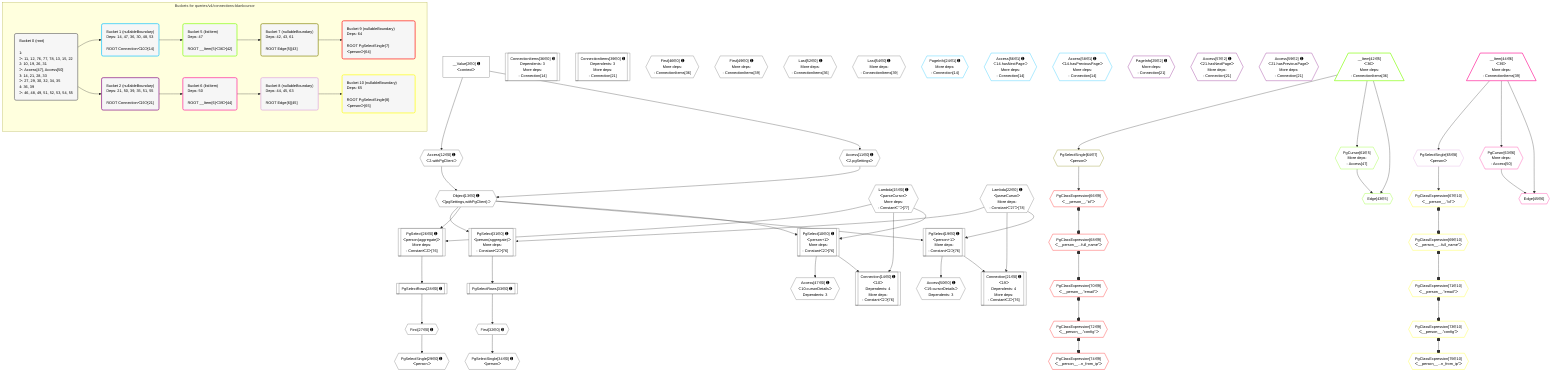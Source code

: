 %%{init: {'themeVariables': { 'fontSize': '12px'}}}%%
graph TD
    classDef path fill:#eee,stroke:#000,color:#000
    classDef plan fill:#fff,stroke-width:1px,color:#000
    classDef itemplan fill:#fff,stroke-width:2px,color:#000
    classDef unbatchedplan fill:#dff,stroke-width:1px,color:#000
    classDef sideeffectplan fill:#fcc,stroke-width:2px,color:#000
    classDef bucket fill:#f6f6f6,color:#000,stroke-width:2px,text-align:left

    subgraph "Buckets for queries/v4/connections-blankcursor"
    Bucket0("Bucket 0 (root)<br /><br />1: <br />ᐳ: 11, 12, 76, 77, 78, 13, 15, 22<br />2: 10, 19, 26, 31<br />ᐳ: Access[47], Access[50]<br />3: 14, 21, 28, 33<br />ᐳ: 27, 29, 30, 32, 34, 35<br />4: 36, 39<br />ᐳ: 46, 48, 49, 51, 52, 53, 54, 55"):::bucket
    Bucket1("Bucket 1 (nullableBoundary)<br />Deps: 14, 47, 36, 30, 48, 53<br /><br />ROOT Connectionᐸ10ᐳ[14]"):::bucket
    Bucket2("Bucket 2 (nullableBoundary)<br />Deps: 21, 50, 39, 35, 51, 55<br /><br />ROOT Connectionᐸ19ᐳ[21]"):::bucket
    Bucket5("Bucket 5 (listItem)<br />Deps: 47<br /><br />ROOT __Item{5}ᐸ36ᐳ[42]"):::bucket
    Bucket6("Bucket 6 (listItem)<br />Deps: 50<br /><br />ROOT __Item{6}ᐸ39ᐳ[44]"):::bucket
    Bucket7("Bucket 7 (nullableBoundary)<br />Deps: 42, 43, 61<br /><br />ROOT Edge{5}[43]"):::bucket
    Bucket8("Bucket 8 (nullableBoundary)<br />Deps: 44, 45, 63<br /><br />ROOT Edge{6}[45]"):::bucket
    Bucket9("Bucket 9 (nullableBoundary)<br />Deps: 64<br /><br />ROOT PgSelectSingle{7}ᐸpersonᐳ[64]"):::bucket
    Bucket10("Bucket 10 (nullableBoundary)<br />Deps: 65<br /><br />ROOT PgSelectSingle{8}ᐸpersonᐳ[65]"):::bucket
    end
    Bucket0 --> Bucket1 & Bucket2
    Bucket1 --> Bucket5
    Bucket2 --> Bucket6
    Bucket5 --> Bucket7
    Bucket6 --> Bucket8
    Bucket7 --> Bucket9
    Bucket8 --> Bucket10

    %% plan dependencies
    PgSelect10[["PgSelect[10∈0] ➊<br />ᐸperson+1ᐳ<br />More deps:<br />- Constantᐸ2ᐳ[76]"]]:::plan
    Object13{{"Object[13∈0] ➊<br />ᐸ{pgSettings,withPgClient}ᐳ"}}:::plan
    Lambda15{{"Lambda[15∈0] ➊<br />ᐸparseCursorᐳ<br />More deps:<br />- Constantᐸ''ᐳ[77]"}}:::plan
    Object13 & Lambda15 --> PgSelect10
    Connection14[["Connection[14∈0] ➊<br />ᐸ10ᐳ<br />Dependents: 4<br />More deps:<br />- Constantᐸ2ᐳ[76]"]]:::plan
    PgSelect10 & Lambda15 --> Connection14
    PgSelect19[["PgSelect[19∈0] ➊<br />ᐸperson+1ᐳ<br />More deps:<br />- Constantᐸ2ᐳ[76]"]]:::plan
    Lambda22{{"Lambda[22∈0] ➊<br />ᐸparseCursorᐳ<br />More deps:<br />- Constantᐸ'27'ᐳ[78]"}}:::plan
    Object13 & Lambda22 --> PgSelect19
    Connection21[["Connection[21∈0] ➊<br />ᐸ19ᐳ<br />Dependents: 4<br />More deps:<br />- Constantᐸ2ᐳ[76]"]]:::plan
    PgSelect19 & Lambda22 --> Connection21
    PgSelect26[["PgSelect[26∈0] ➊<br />ᐸperson(aggregate)ᐳ<br />More deps:<br />- Constantᐸ2ᐳ[76]"]]:::plan
    Object13 & Lambda15 --> PgSelect26
    PgSelect31[["PgSelect[31∈0] ➊<br />ᐸperson(aggregate)ᐳ<br />More deps:<br />- Constantᐸ2ᐳ[76]"]]:::plan
    Object13 & Lambda22 --> PgSelect31
    Access11{{"Access[11∈0] ➊<br />ᐸ2.pgSettingsᐳ"}}:::plan
    Access12{{"Access[12∈0] ➊<br />ᐸ2.withPgClientᐳ"}}:::plan
    Access11 & Access12 --> Object13
    __Value2["__Value[2∈0] ➊<br />ᐸcontextᐳ"]:::plan
    __Value2 --> Access11
    __Value2 --> Access12
    First27{{"First[27∈0] ➊"}}:::plan
    PgSelectRows28[["PgSelectRows[28∈0] ➊"]]:::plan
    PgSelectRows28 --> First27
    PgSelect26 --> PgSelectRows28
    PgSelectSingle29{{"PgSelectSingle[29∈0] ➊<br />ᐸpersonᐳ"}}:::plan
    First27 --> PgSelectSingle29
    First32{{"First[32∈0] ➊"}}:::plan
    PgSelectRows33[["PgSelectRows[33∈0] ➊"]]:::plan
    PgSelectRows33 --> First32
    PgSelect31 --> PgSelectRows33
    PgSelectSingle34{{"PgSelectSingle[34∈0] ➊<br />ᐸpersonᐳ"}}:::plan
    First32 --> PgSelectSingle34
    ConnectionItems36[["ConnectionItems[36∈0] ➊<br />Dependents: 3<br />More deps:<br />- Connection[14]"]]:::plan
    ConnectionItems39[["ConnectionItems[39∈0] ➊<br />Dependents: 3<br />More deps:<br />- Connection[21]"]]:::plan
    First46{{"First[46∈0] ➊<br />More deps:<br />- ConnectionItems[36]"}}:::plan
    Access47{{"Access[47∈0] ➊<br />ᐸ10.cursorDetailsᐳ<br />Dependents: 3"}}:::plan
    PgSelect10 --> Access47
    First49{{"First[49∈0] ➊<br />More deps:<br />- ConnectionItems[39]"}}:::plan
    Access50{{"Access[50∈0] ➊<br />ᐸ19.cursorDetailsᐳ<br />Dependents: 3"}}:::plan
    PgSelect19 --> Access50
    Last52{{"Last[52∈0] ➊<br />More deps:<br />- ConnectionItems[36]"}}:::plan
    Last54{{"Last[54∈0] ➊<br />More deps:<br />- ConnectionItems[39]"}}:::plan
    PageInfo24{{"PageInfo[24∈1] ➊<br />More deps:<br />- Connection[14]"}}:::plan
    Access56{{"Access[56∈1] ➊<br />ᐸ14.hasNextPageᐳ<br />More deps:<br />- Connection[14]"}}:::plan
    Access58{{"Access[58∈1] ➊<br />ᐸ14.hasPreviousPageᐳ<br />More deps:<br />- Connection[14]"}}:::plan
    PageInfo25{{"PageInfo[25∈2] ➊<br />More deps:<br />- Connection[21]"}}:::plan
    Access57{{"Access[57∈2] ➊<br />ᐸ21.hasNextPageᐳ<br />More deps:<br />- Connection[21]"}}:::plan
    Access59{{"Access[59∈2] ➊<br />ᐸ21.hasPreviousPageᐳ<br />More deps:<br />- Connection[21]"}}:::plan
    Edge43{{"Edge[43∈5]"}}:::plan
    __Item42[/"__Item[42∈5]<br />ᐸ36ᐳ<br />More deps:<br />- ConnectionItems[36]"\]:::itemplan
    PgCursor61{{"PgCursor[61∈5]<br />More deps:<br />- Access[47]"}}:::plan
    __Item42 & PgCursor61 --> Edge43
    __Item42 --> PgCursor61
    Edge45{{"Edge[45∈6]"}}:::plan
    __Item44[/"__Item[44∈6]<br />ᐸ39ᐳ<br />More deps:<br />- ConnectionItems[39]"\]:::itemplan
    PgCursor63{{"PgCursor[63∈6]<br />More deps:<br />- Access[50]"}}:::plan
    __Item44 & PgCursor63 --> Edge45
    __Item44 --> PgCursor63
    PgSelectSingle64{{"PgSelectSingle[64∈7]<br />ᐸpersonᐳ"}}:::plan
    __Item42 --> PgSelectSingle64
    PgSelectSingle65{{"PgSelectSingle[65∈8]<br />ᐸpersonᐳ"}}:::plan
    __Item44 --> PgSelectSingle65
    PgClassExpression66{{"PgClassExpression[66∈9]<br />ᐸ__person__.”id”ᐳ"}}:::plan
    PgSelectSingle64 --> PgClassExpression66
    PgClassExpression68{{"PgClassExpression[68∈9]<br />ᐸ__person__...full_name”ᐳ"}}:::plan
    PgClassExpression66 o--o PgClassExpression68
    PgClassExpression70{{"PgClassExpression[70∈9]<br />ᐸ__person__.”email”ᐳ"}}:::plan
    PgClassExpression68 o--o PgClassExpression70
    PgClassExpression72{{"PgClassExpression[72∈9]<br />ᐸ__person__.”config”ᐳ"}}:::plan
    PgClassExpression70 o--o PgClassExpression72
    PgClassExpression74{{"PgClassExpression[74∈9]<br />ᐸ__person__...n_from_ip”ᐳ"}}:::plan
    PgClassExpression72 o--o PgClassExpression74
    PgClassExpression67{{"PgClassExpression[67∈10]<br />ᐸ__person__.”id”ᐳ"}}:::plan
    PgSelectSingle65 --> PgClassExpression67
    PgClassExpression69{{"PgClassExpression[69∈10]<br />ᐸ__person__...full_name”ᐳ"}}:::plan
    PgClassExpression67 o--o PgClassExpression69
    PgClassExpression71{{"PgClassExpression[71∈10]<br />ᐸ__person__.”email”ᐳ"}}:::plan
    PgClassExpression69 o--o PgClassExpression71
    PgClassExpression73{{"PgClassExpression[73∈10]<br />ᐸ__person__.”config”ᐳ"}}:::plan
    PgClassExpression71 o--o PgClassExpression73
    PgClassExpression75{{"PgClassExpression[75∈10]<br />ᐸ__person__...n_from_ip”ᐳ"}}:::plan
    PgClassExpression73 o--o PgClassExpression75

    %% define steps
    classDef bucket0 stroke:#696969
    class Bucket0,__Value2,PgSelect10,Access11,Access12,Object13,Connection14,Lambda15,PgSelect19,Connection21,Lambda22,PgSelect26,First27,PgSelectRows28,PgSelectSingle29,PgSelect31,First32,PgSelectRows33,PgSelectSingle34,ConnectionItems36,ConnectionItems39,First46,Access47,First49,Access50,Last52,Last54 bucket0
    classDef bucket1 stroke:#00bfff
    class Bucket1,PageInfo24,Access56,Access58 bucket1
    classDef bucket2 stroke:#7f007f
    class Bucket2,PageInfo25,Access57,Access59 bucket2
    classDef bucket5 stroke:#7fff00
    class Bucket5,__Item42,Edge43,PgCursor61 bucket5
    classDef bucket6 stroke:#ff1493
    class Bucket6,__Item44,Edge45,PgCursor63 bucket6
    classDef bucket7 stroke:#808000
    class Bucket7,PgSelectSingle64 bucket7
    classDef bucket8 stroke:#dda0dd
    class Bucket8,PgSelectSingle65 bucket8
    classDef bucket9 stroke:#ff0000
    class Bucket9,PgClassExpression66,PgClassExpression68,PgClassExpression70,PgClassExpression72,PgClassExpression74 bucket9
    classDef bucket10 stroke:#ffff00
    class Bucket10,PgClassExpression67,PgClassExpression69,PgClassExpression71,PgClassExpression73,PgClassExpression75 bucket10